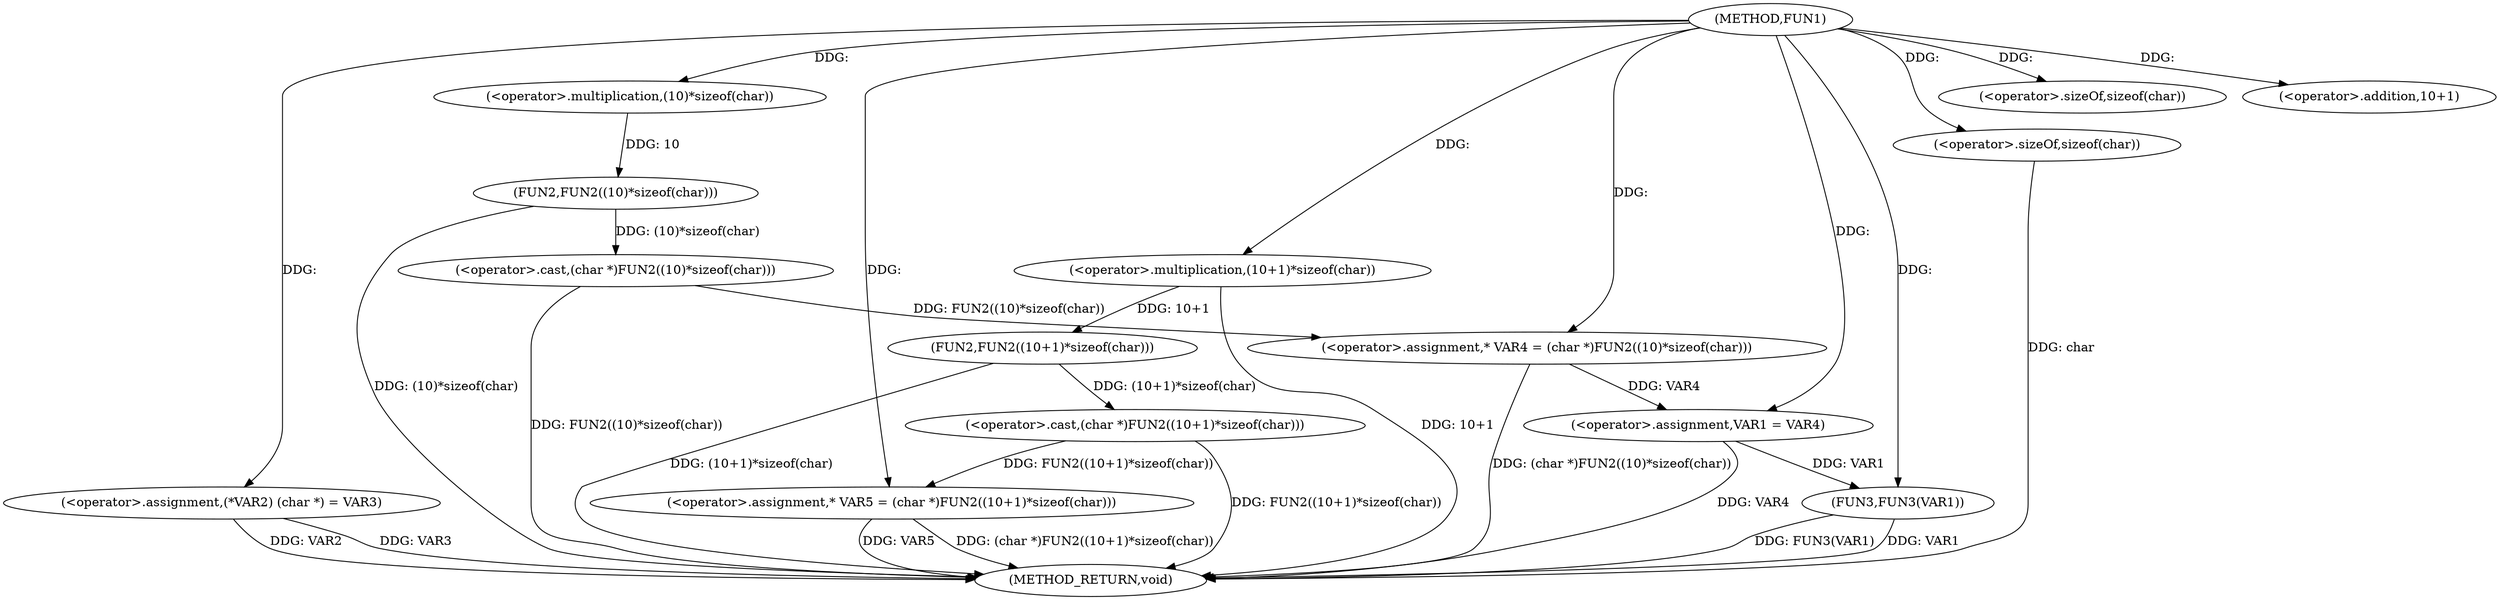 digraph FUN1 {  
"1000100" [label = "(METHOD,FUN1)" ]
"1000134" [label = "(METHOD_RETURN,void)" ]
"1000104" [label = "(<operator>.assignment,(*VAR2) (char *) = VAR3)" ]
"1000108" [label = "(<operator>.assignment,* VAR4 = (char *)FUN2((10)*sizeof(char)))" ]
"1000110" [label = "(<operator>.cast,(char *)FUN2((10)*sizeof(char)))" ]
"1000112" [label = "(FUN2,FUN2((10)*sizeof(char)))" ]
"1000113" [label = "(<operator>.multiplication,(10)*sizeof(char))" ]
"1000115" [label = "(<operator>.sizeOf,sizeof(char))" ]
"1000118" [label = "(<operator>.assignment,* VAR5 = (char *)FUN2((10+1)*sizeof(char)))" ]
"1000120" [label = "(<operator>.cast,(char *)FUN2((10+1)*sizeof(char)))" ]
"1000122" [label = "(FUN2,FUN2((10+1)*sizeof(char)))" ]
"1000123" [label = "(<operator>.multiplication,(10+1)*sizeof(char))" ]
"1000124" [label = "(<operator>.addition,10+1)" ]
"1000127" [label = "(<operator>.sizeOf,sizeof(char))" ]
"1000129" [label = "(<operator>.assignment,VAR1 = VAR4)" ]
"1000132" [label = "(FUN3,FUN3(VAR1))" ]
  "1000104" -> "1000134"  [ label = "DDG: VAR2"] 
  "1000120" -> "1000134"  [ label = "DDG: FUN2((10+1)*sizeof(char))"] 
  "1000127" -> "1000134"  [ label = "DDG: char"] 
  "1000118" -> "1000134"  [ label = "DDG: VAR5"] 
  "1000104" -> "1000134"  [ label = "DDG: VAR3"] 
  "1000122" -> "1000134"  [ label = "DDG: (10+1)*sizeof(char)"] 
  "1000132" -> "1000134"  [ label = "DDG: FUN3(VAR1)"] 
  "1000132" -> "1000134"  [ label = "DDG: VAR1"] 
  "1000110" -> "1000134"  [ label = "DDG: FUN2((10)*sizeof(char))"] 
  "1000112" -> "1000134"  [ label = "DDG: (10)*sizeof(char)"] 
  "1000108" -> "1000134"  [ label = "DDG: (char *)FUN2((10)*sizeof(char))"] 
  "1000118" -> "1000134"  [ label = "DDG: (char *)FUN2((10+1)*sizeof(char))"] 
  "1000129" -> "1000134"  [ label = "DDG: VAR4"] 
  "1000123" -> "1000134"  [ label = "DDG: 10+1"] 
  "1000100" -> "1000104"  [ label = "DDG: "] 
  "1000110" -> "1000108"  [ label = "DDG: FUN2((10)*sizeof(char))"] 
  "1000100" -> "1000108"  [ label = "DDG: "] 
  "1000112" -> "1000110"  [ label = "DDG: (10)*sizeof(char)"] 
  "1000113" -> "1000112"  [ label = "DDG: 10"] 
  "1000100" -> "1000113"  [ label = "DDG: "] 
  "1000100" -> "1000115"  [ label = "DDG: "] 
  "1000120" -> "1000118"  [ label = "DDG: FUN2((10+1)*sizeof(char))"] 
  "1000100" -> "1000118"  [ label = "DDG: "] 
  "1000122" -> "1000120"  [ label = "DDG: (10+1)*sizeof(char)"] 
  "1000123" -> "1000122"  [ label = "DDG: 10+1"] 
  "1000100" -> "1000123"  [ label = "DDG: "] 
  "1000100" -> "1000124"  [ label = "DDG: "] 
  "1000100" -> "1000127"  [ label = "DDG: "] 
  "1000108" -> "1000129"  [ label = "DDG: VAR4"] 
  "1000100" -> "1000129"  [ label = "DDG: "] 
  "1000129" -> "1000132"  [ label = "DDG: VAR1"] 
  "1000100" -> "1000132"  [ label = "DDG: "] 
}
